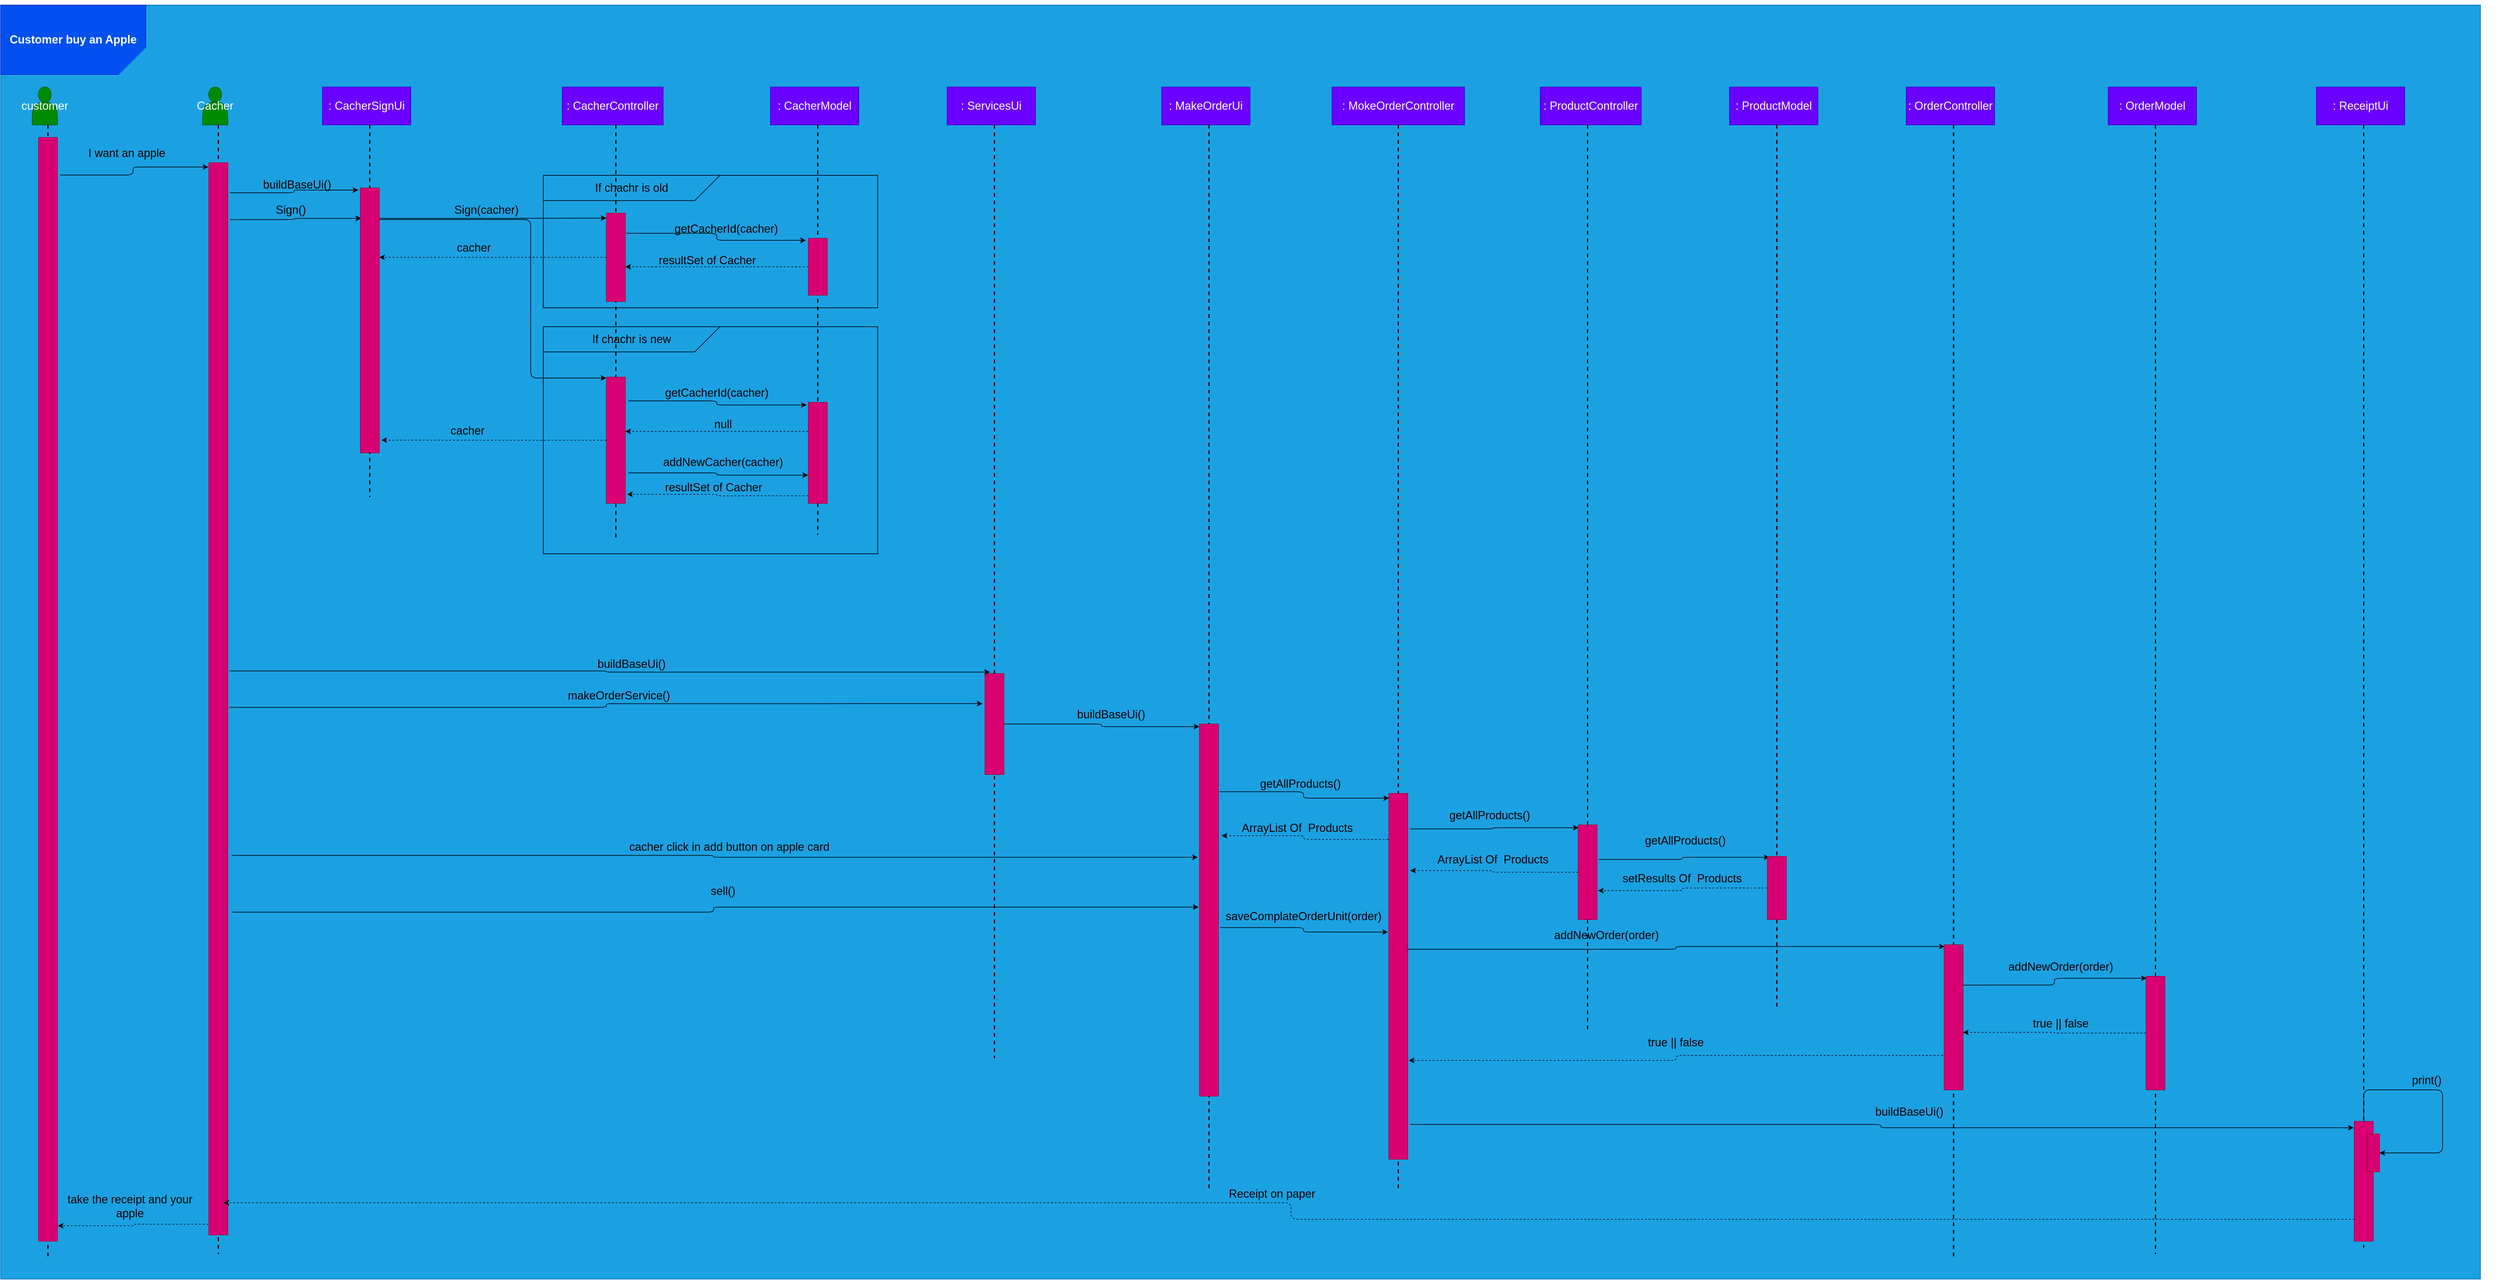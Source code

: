 <mxfile>
    <diagram id="8Z37QkMzv7DhRgoODmQx" name="Page-1">
        <mxGraphModel dx="1056" dy="782" grid="1" gridSize="10" guides="0" tooltips="1" connect="0" arrows="1" fold="1" page="1" pageScale="1" pageWidth="850" pageHeight="1100" background="#ffffff" math="0" shadow="0">
            <root>
                <mxCell id="0"/>
                <mxCell id="1" parent="0"/>
                <mxCell id="3" value="" style="whiteSpace=wrap;html=1;fillColor=#1ba1e2;fontColor=#ffffff;strokeColor=#006EAF;" parent="1" vertex="1">
                    <mxGeometry x="70" y="50" width="3930" height="2020" as="geometry"/>
                </mxCell>
                <mxCell id="13" style="edgeStyle=none;html=1;fontSize=18;" parent="1" source="5" target="3" edge="1">
                    <mxGeometry relative="1" as="geometry"/>
                </mxCell>
                <mxCell id="14" style="edgeStyle=none;html=1;fontSize=18;" parent="1" source="5" target="3" edge="1">
                    <mxGeometry relative="1" as="geometry"/>
                </mxCell>
                <mxCell id="5" value="&lt;b&gt;&lt;font style=&quot;font-size: 18px;&quot;&gt;Customer buy an Apple&lt;/font&gt;&lt;/b&gt;" style="rounded=0;whiteSpace=wrap;html=1;strokeColor=#001DBC;fillColor=#0050ef;fontColor=#ffffff;" parent="1" vertex="1">
                    <mxGeometry x="70" y="50" width="230" height="110" as="geometry"/>
                </mxCell>
                <mxCell id="6" value="" style="triangle;whiteSpace=wrap;html=1;rotation=45;fillColor=#1ba1e2;fontColor=#ffffff;strokeColor=none;" parent="1" vertex="1">
                    <mxGeometry x="270" y="120" width="60" height="80" as="geometry"/>
                </mxCell>
                <mxCell id="9" value="customer" style="shape=actor;whiteSpace=wrap;html=1;fontSize=18;fillColor=#008a00;fontColor=#ffffff;strokeColor=#005700;" parent="1" vertex="1">
                    <mxGeometry x="120" y="180" width="40" height="60" as="geometry"/>
                </mxCell>
                <mxCell id="16" value="" style="line;strokeWidth=2;direction=south;html=1;fontSize=18;dashed=1;" parent="1" vertex="1">
                    <mxGeometry x="140" y="240" width="10" height="1800" as="geometry"/>
                </mxCell>
                <mxCell id="19" value="Cacher" style="shape=actor;whiteSpace=wrap;html=1;fontSize=18;fillColor=#008a00;fontColor=#ffffff;strokeColor=#005700;" parent="1" vertex="1">
                    <mxGeometry x="390" y="180" width="40" height="60" as="geometry"/>
                </mxCell>
                <mxCell id="20" value="" style="line;strokeWidth=2;direction=south;html=1;fontSize=18;dashed=1;" parent="1" vertex="1">
                    <mxGeometry x="410" y="240" width="10" height="1790" as="geometry"/>
                </mxCell>
                <mxCell id="21" value=": CacherSignUi" style="rounded=0;whiteSpace=wrap;html=1;fontSize=18;fillColor=#6a00ff;fontColor=#ffffff;strokeColor=#3700CC;" parent="1" vertex="1">
                    <mxGeometry x="580" y="180" width="140" height="60" as="geometry"/>
                </mxCell>
                <mxCell id="22" value="" style="line;strokeWidth=2;direction=south;html=1;fontSize=18;dashed=1;" parent="1" vertex="1">
                    <mxGeometry x="650" y="240" width="10" height="590" as="geometry"/>
                </mxCell>
                <mxCell id="23" value=": CacherController" style="rounded=0;whiteSpace=wrap;html=1;fontSize=18;fillColor=#6a00ff;fontColor=#ffffff;strokeColor=#3700CC;" parent="1" vertex="1">
                    <mxGeometry x="960" y="180" width="160" height="60" as="geometry"/>
                </mxCell>
                <mxCell id="24" value="" style="line;strokeWidth=2;direction=south;html=1;fontSize=18;dashed=1;" parent="1" vertex="1">
                    <mxGeometry x="1040" y="240" width="10" height="660" as="geometry"/>
                </mxCell>
                <mxCell id="25" value=": CacherModel" style="rounded=0;whiteSpace=wrap;html=1;fontSize=18;fillColor=#6a00ff;fontColor=#ffffff;strokeColor=#3700CC;" parent="1" vertex="1">
                    <mxGeometry x="1290" y="180" width="140" height="60" as="geometry"/>
                </mxCell>
                <mxCell id="26" value="" style="line;strokeWidth=2;direction=south;html=1;fontSize=18;dashed=1;" parent="1" vertex="1">
                    <mxGeometry x="1360" y="240" width="10" height="650" as="geometry"/>
                </mxCell>
                <mxCell id="27" value=": ServicesUi" style="rounded=0;whiteSpace=wrap;html=1;fontSize=18;fillColor=#6a00ff;fontColor=#ffffff;strokeColor=#3700CC;" parent="1" vertex="1">
                    <mxGeometry x="1570" y="180" width="140" height="60" as="geometry"/>
                </mxCell>
                <mxCell id="28" value="" style="line;strokeWidth=2;direction=south;html=1;fontSize=18;dashed=1;" parent="1" vertex="1">
                    <mxGeometry x="1640" y="240" width="10" height="1480" as="geometry"/>
                </mxCell>
                <mxCell id="29" value=": MakeOrderUi" style="rounded=0;whiteSpace=wrap;html=1;fontSize=18;fillColor=#6a00ff;fontColor=#ffffff;strokeColor=#3700CC;" parent="1" vertex="1">
                    <mxGeometry x="1910" y="180" width="140" height="60" as="geometry"/>
                </mxCell>
                <mxCell id="30" value="" style="line;strokeWidth=2;direction=south;html=1;fontSize=18;dashed=1;" parent="1" vertex="1">
                    <mxGeometry x="1980" y="240" width="10" height="1690" as="geometry"/>
                </mxCell>
                <mxCell id="31" value=": MokeOrderController" style="rounded=0;whiteSpace=wrap;html=1;fontSize=18;fillColor=#6a00ff;fontColor=#ffffff;strokeColor=#3700CC;" parent="1" vertex="1">
                    <mxGeometry x="2180" y="180" width="210" height="60" as="geometry"/>
                </mxCell>
                <mxCell id="32" value="" style="line;strokeWidth=2;direction=south;html=1;fontSize=18;dashed=1;" parent="1" vertex="1">
                    <mxGeometry x="2280" y="240" width="10" height="1690" as="geometry"/>
                </mxCell>
                <mxCell id="33" value=": ProductController" style="rounded=0;whiteSpace=wrap;html=1;fontSize=18;fillColor=#6a00ff;fontColor=#ffffff;strokeColor=#3700CC;" parent="1" vertex="1">
                    <mxGeometry x="2510" y="180" width="160" height="60" as="geometry"/>
                </mxCell>
                <mxCell id="34" value="" style="line;strokeWidth=2;direction=south;html=1;fontSize=18;dashed=1;" parent="1" vertex="1">
                    <mxGeometry x="2580" y="240" width="10" height="1440" as="geometry"/>
                </mxCell>
                <mxCell id="35" value=": ProductModel" style="rounded=0;whiteSpace=wrap;html=1;fontSize=18;fillColor=#6a00ff;fontColor=#ffffff;strokeColor=#3700CC;" parent="1" vertex="1">
                    <mxGeometry x="2810" y="180" width="140" height="60" as="geometry"/>
                </mxCell>
                <mxCell id="36" value="" style="line;strokeWidth=2;direction=south;html=1;fontSize=18;dashed=1;" parent="1" vertex="1">
                    <mxGeometry x="2880" y="240" width="10" height="1400" as="geometry"/>
                </mxCell>
                <mxCell id="39" style="edgeStyle=orthogonalEdgeStyle;html=1;entryX=-0.027;entryY=0.004;entryDx=0;entryDy=0;entryPerimeter=0;fontSize=18;exitX=1.148;exitY=0.034;exitDx=0;exitDy=0;exitPerimeter=0;" parent="1" source="37" target="38" edge="1">
                    <mxGeometry relative="1" as="geometry"/>
                </mxCell>
                <mxCell id="37" value="" style="rounded=0;whiteSpace=wrap;html=1;fontSize=18;fillColor=#d80073;fontColor=#ffffff;strokeColor=#A50040;" parent="1" vertex="1">
                    <mxGeometry x="130" y="260" width="30" height="1750" as="geometry"/>
                </mxCell>
                <mxCell id="42" style="edgeStyle=orthogonalEdgeStyle;html=1;fontSize=18;exitX=1.111;exitY=0.053;exitDx=0;exitDy=0;exitPerimeter=0;entryX=0.051;entryY=0.115;entryDx=0;entryDy=0;entryPerimeter=0;" parent="1" source="38" target="41" edge="1">
                    <mxGeometry relative="1" as="geometry">
                        <Array as="points"/>
                    </mxGeometry>
                </mxCell>
                <mxCell id="79" style="edgeStyle=orthogonalEdgeStyle;html=1;entryX=-0.106;entryY=0.008;entryDx=0;entryDy=0;entryPerimeter=0;fontSize=18;exitX=1.111;exitY=0.028;exitDx=0;exitDy=0;exitPerimeter=0;" parent="1" source="38" target="41" edge="1">
                    <mxGeometry relative="1" as="geometry"/>
                </mxCell>
                <mxCell id="38" value="" style="rounded=0;whiteSpace=wrap;html=1;fontSize=18;fillColor=#d80073;fontColor=#ffffff;strokeColor=#A50040;" parent="1" vertex="1">
                    <mxGeometry x="400" y="300" width="30" height="1700" as="geometry"/>
                </mxCell>
                <mxCell id="40" value="I want an apple" style="text;html=1;strokeColor=none;fillColor=none;align=center;verticalAlign=middle;whiteSpace=wrap;rounded=0;fontSize=18;" parent="1" vertex="1">
                    <mxGeometry x="200" y="270" width="140" height="30" as="geometry"/>
                </mxCell>
                <mxCell id="45" style="edgeStyle=orthogonalEdgeStyle;html=1;entryX=0;entryY=0.056;entryDx=0;entryDy=0;entryPerimeter=0;fontSize=18;exitX=0.992;exitY=0.115;exitDx=0;exitDy=0;exitPerimeter=0;" parent="1" source="41" target="44" edge="1">
                    <mxGeometry relative="1" as="geometry"/>
                </mxCell>
                <mxCell id="67" style="edgeStyle=orthogonalEdgeStyle;html=1;entryX=-0.008;entryY=0.007;entryDx=0;entryDy=0;entryPerimeter=0;fontSize=18;" parent="1" target="57" edge="1">
                    <mxGeometry relative="1" as="geometry">
                        <mxPoint x="670" y="390" as="sourcePoint"/>
                        <Array as="points">
                            <mxPoint x="910" y="390"/>
                            <mxPoint x="910" y="641"/>
                        </Array>
                    </mxGeometry>
                </mxCell>
                <mxCell id="41" value="" style="rounded=0;whiteSpace=wrap;html=1;fontSize=18;fillColor=#d80073;fontColor=#ffffff;strokeColor=#A50040;" parent="1" vertex="1">
                    <mxGeometry x="640" y="340" width="30" height="420" as="geometry"/>
                </mxCell>
                <mxCell id="43" value="Sign()" style="text;html=1;strokeColor=none;fillColor=none;align=center;verticalAlign=middle;whiteSpace=wrap;rounded=0;fontSize=18;" parent="1" vertex="1">
                    <mxGeometry x="500" y="360" width="60" height="30" as="geometry"/>
                </mxCell>
                <mxCell id="48" style="edgeStyle=orthogonalEdgeStyle;html=1;entryX=-0.125;entryY=0.033;entryDx=0;entryDy=0;entryPerimeter=0;fontSize=18;exitX=1.051;exitY=0.228;exitDx=0;exitDy=0;exitPerimeter=0;" parent="1" source="44" target="47" edge="1">
                    <mxGeometry relative="1" as="geometry"/>
                </mxCell>
                <mxCell id="75" style="edgeStyle=orthogonalEdgeStyle;html=1;entryX=1;entryY=0.262;entryDx=0;entryDy=0;entryPerimeter=0;fontSize=18;dashed=1;" parent="1" source="44" target="41" edge="1">
                    <mxGeometry relative="1" as="geometry"/>
                </mxCell>
                <mxCell id="44" value="" style="rounded=0;whiteSpace=wrap;html=1;fontSize=18;fillColor=#d80073;fontColor=#ffffff;strokeColor=#A50040;" parent="1" vertex="1">
                    <mxGeometry x="1030" y="380" width="30" height="140" as="geometry"/>
                </mxCell>
                <mxCell id="46" value="Sign(cacher)" style="text;html=1;strokeColor=none;fillColor=none;align=center;verticalAlign=middle;whiteSpace=wrap;rounded=0;fontSize=18;" parent="1" vertex="1">
                    <mxGeometry x="810" y="360" width="60" height="30" as="geometry"/>
                </mxCell>
                <mxCell id="68" style="edgeStyle=orthogonalEdgeStyle;html=1;fontSize=18;dashed=1;" parent="1" source="47" target="44" edge="1">
                    <mxGeometry relative="1" as="geometry">
                        <Array as="points">
                            <mxPoint x="1130" y="465"/>
                            <mxPoint x="1130" y="465"/>
                        </Array>
                    </mxGeometry>
                </mxCell>
                <mxCell id="47" value="" style="rounded=0;whiteSpace=wrap;html=1;fontSize=18;fillColor=#d80073;fontColor=#ffffff;strokeColor=#A50040;" parent="1" vertex="1">
                    <mxGeometry x="1350" y="420" width="30" height="90" as="geometry"/>
                </mxCell>
                <mxCell id="49" value="getCacherId(cacher)" style="text;html=1;strokeColor=none;fillColor=none;align=center;verticalAlign=middle;whiteSpace=wrap;rounded=0;fontSize=18;" parent="1" vertex="1">
                    <mxGeometry x="1190" y="390" width="60" height="30" as="geometry"/>
                </mxCell>
                <mxCell id="50" value="" style="rounded=0;whiteSpace=wrap;html=1;fontSize=18;fillColor=none;" parent="1" vertex="1">
                    <mxGeometry x="930" y="320" width="530" height="210" as="geometry"/>
                </mxCell>
                <mxCell id="52" value="If chachr is old" style="shape=card;whiteSpace=wrap;html=1;fontSize=18;fillColor=none;size=40;rotation=90;flipH=1;textDirection=ltr;verticalAlign=middle;horizontal=0;" parent="1" vertex="1">
                    <mxGeometry x="1050" y="200" width="40" height="280" as="geometry"/>
                </mxCell>
                <mxCell id="53" value="" style="rounded=0;whiteSpace=wrap;html=1;fontSize=18;fillColor=none;" parent="1" vertex="1">
                    <mxGeometry x="930" y="560" width="530" height="360" as="geometry"/>
                </mxCell>
                <mxCell id="54" value="If chachr is new" style="shape=card;whiteSpace=wrap;html=1;fontSize=18;fillColor=none;size=40;rotation=90;flipH=1;textDirection=ltr;verticalAlign=middle;horizontal=0;" parent="1" vertex="1">
                    <mxGeometry x="1050" y="440" width="40" height="280" as="geometry"/>
                </mxCell>
                <mxCell id="59" style="edgeStyle=orthogonalEdgeStyle;html=1;entryX=-0.086;entryY=0.026;entryDx=0;entryDy=0;entryPerimeter=0;fontSize=18;exitX=1.169;exitY=0.188;exitDx=0;exitDy=0;exitPerimeter=0;" parent="1" source="57" target="58" edge="1">
                    <mxGeometry relative="1" as="geometry"/>
                </mxCell>
                <mxCell id="65" style="edgeStyle=orthogonalEdgeStyle;html=1;fontSize=18;exitX=1.169;exitY=0.759;exitDx=0;exitDy=0;exitPerimeter=0;entryX=-0.008;entryY=0.721;entryDx=0;entryDy=0;entryPerimeter=0;" parent="1" source="57" target="58" edge="1">
                    <mxGeometry relative="1" as="geometry"/>
                </mxCell>
                <mxCell id="77" style="edgeStyle=orthogonalEdgeStyle;html=1;entryX=1.11;entryY=0.952;entryDx=0;entryDy=0;entryPerimeter=0;fontSize=18;dashed=1;" parent="1" source="57" target="41" edge="1">
                    <mxGeometry relative="1" as="geometry"/>
                </mxCell>
                <mxCell id="57" value="" style="rounded=0;whiteSpace=wrap;html=1;fontSize=18;fillColor=#d80073;fontColor=#ffffff;strokeColor=#A50040;" parent="1" vertex="1">
                    <mxGeometry x="1030" y="640" width="30" height="200" as="geometry"/>
                </mxCell>
                <mxCell id="63" style="edgeStyle=orthogonalEdgeStyle;html=1;fontSize=18;exitX=-0.008;exitY=0.287;exitDx=0;exitDy=0;exitPerimeter=0;dashed=1;" parent="1" source="58" edge="1">
                    <mxGeometry relative="1" as="geometry">
                        <mxPoint x="1060" y="726" as="targetPoint"/>
                    </mxGeometry>
                </mxCell>
                <mxCell id="73" style="edgeStyle=orthogonalEdgeStyle;html=1;fontSize=18;exitX=-0.008;exitY=0.926;exitDx=0;exitDy=0;exitPerimeter=0;entryX=1.09;entryY=0.929;entryDx=0;entryDy=0;entryPerimeter=0;dashed=1;" parent="1" source="58" target="57" edge="1">
                    <mxGeometry relative="1" as="geometry"/>
                </mxCell>
                <mxCell id="58" value="" style="rounded=0;whiteSpace=wrap;html=1;fontSize=18;fillColor=#d80073;fontColor=#ffffff;strokeColor=#A50040;" parent="1" vertex="1">
                    <mxGeometry x="1350" y="680" width="30" height="160" as="geometry"/>
                </mxCell>
                <mxCell id="60" value="getCacherId(cacher)" style="text;html=1;strokeColor=none;fillColor=none;align=center;verticalAlign=middle;whiteSpace=wrap;rounded=0;fontSize=18;" parent="1" vertex="1">
                    <mxGeometry x="1110" y="650" width="190" height="30" as="geometry"/>
                </mxCell>
                <mxCell id="64" value="null" style="text;html=1;strokeColor=none;fillColor=none;align=center;verticalAlign=middle;whiteSpace=wrap;rounded=0;fontSize=18;" parent="1" vertex="1">
                    <mxGeometry x="1120" y="700" width="190" height="30" as="geometry"/>
                </mxCell>
                <mxCell id="66" value="addNewCacher(cacher)" style="text;html=1;strokeColor=none;fillColor=none;align=center;verticalAlign=middle;whiteSpace=wrap;rounded=0;fontSize=18;" parent="1" vertex="1">
                    <mxGeometry x="1120" y="760" width="190" height="30" as="geometry"/>
                </mxCell>
                <mxCell id="69" value="resultSet of Cacher" style="text;html=1;strokeColor=none;fillColor=none;align=center;verticalAlign=middle;whiteSpace=wrap;rounded=0;fontSize=18;" parent="1" vertex="1">
                    <mxGeometry x="1100" y="440" width="180" height="30" as="geometry"/>
                </mxCell>
                <mxCell id="74" value="resultSet of Cacher" style="text;html=1;strokeColor=none;fillColor=none;align=center;verticalAlign=middle;whiteSpace=wrap;rounded=0;fontSize=18;" parent="1" vertex="1">
                    <mxGeometry x="1110" y="800" width="180" height="30" as="geometry"/>
                </mxCell>
                <mxCell id="76" value="cacher" style="text;html=1;strokeColor=none;fillColor=none;align=center;verticalAlign=middle;whiteSpace=wrap;rounded=0;fontSize=18;" parent="1" vertex="1">
                    <mxGeometry x="790" y="420" width="60" height="30" as="geometry"/>
                </mxCell>
                <mxCell id="78" value="cacher" style="text;html=1;strokeColor=none;fillColor=none;align=center;verticalAlign=middle;whiteSpace=wrap;rounded=0;fontSize=18;" parent="1" vertex="1">
                    <mxGeometry x="780" y="710" width="60" height="30" as="geometry"/>
                </mxCell>
                <mxCell id="80" value="buildBaseUi()" style="text;html=1;strokeColor=none;fillColor=none;align=center;verticalAlign=middle;whiteSpace=wrap;rounded=0;fontSize=18;" parent="1" vertex="1">
                    <mxGeometry x="510" y="320" width="60" height="30" as="geometry"/>
                </mxCell>
                <mxCell id="87" style="edgeStyle=orthogonalEdgeStyle;html=1;entryX=-0.008;entryY=0.007;entryDx=0;entryDy=0;entryPerimeter=0;fontSize=18;" parent="1" source="81" target="86" edge="1">
                    <mxGeometry relative="1" as="geometry"/>
                </mxCell>
                <mxCell id="81" value="" style="rounded=0;whiteSpace=wrap;html=1;fontSize=18;fillColor=#d80073;fontColor=#ffffff;strokeColor=#A50040;" parent="1" vertex="1">
                    <mxGeometry x="1630" y="1110" width="30" height="160" as="geometry"/>
                </mxCell>
                <mxCell id="82" value="" style="endArrow=classic;html=1;fontSize=18;exitX=1.084;exitY=0.474;exitDx=0;exitDy=0;exitPerimeter=0;entryX=0.267;entryY=-0.015;entryDx=0;entryDy=0;entryPerimeter=0;edgeStyle=orthogonalEdgeStyle;" parent="1" source="38" target="81" edge="1">
                    <mxGeometry width="50" height="50" relative="1" as="geometry">
                        <mxPoint x="410" y="960" as="sourcePoint"/>
                        <mxPoint x="460" y="910" as="targetPoint"/>
                    </mxGeometry>
                </mxCell>
                <mxCell id="83" value="buildBaseUi()" style="text;html=1;strokeColor=none;fillColor=none;align=center;verticalAlign=middle;whiteSpace=wrap;rounded=0;fontSize=18;" parent="1" vertex="1">
                    <mxGeometry x="1040" y="1080" width="60" height="30" as="geometry"/>
                </mxCell>
                <mxCell id="84" value="" style="endArrow=classic;html=1;fontSize=18;exitX=1.084;exitY=0.508;exitDx=0;exitDy=0;exitPerimeter=0;entryX=-0.125;entryY=0.298;entryDx=0;entryDy=0;entryPerimeter=0;edgeStyle=orthogonalEdgeStyle;" parent="1" source="38" target="81" edge="1">
                    <mxGeometry width="50" height="50" relative="1" as="geometry">
                        <mxPoint x="800" y="1060" as="sourcePoint"/>
                        <mxPoint x="850" y="1010" as="targetPoint"/>
                    </mxGeometry>
                </mxCell>
                <mxCell id="85" value="makeOrderService()" style="text;html=1;strokeColor=none;fillColor=none;align=center;verticalAlign=middle;whiteSpace=wrap;rounded=0;fontSize=18;" parent="1" vertex="1">
                    <mxGeometry x="1020" y="1130" width="60" height="30" as="geometry"/>
                </mxCell>
                <mxCell id="98" style="edgeStyle=orthogonalEdgeStyle;html=1;entryX=0.012;entryY=0.013;entryDx=0;entryDy=0;entryPerimeter=0;fontSize=18;exitX=1.051;exitY=0.182;exitDx=0;exitDy=0;exitPerimeter=0;" parent="1" source="86" target="97" edge="1">
                    <mxGeometry relative="1" as="geometry"/>
                </mxCell>
                <mxCell id="86" value="" style="rounded=0;whiteSpace=wrap;html=1;fontSize=18;fillColor=#d80073;fontColor=#ffffff;strokeColor=#A50040;" parent="1" vertex="1">
                    <mxGeometry x="1970" y="1190" width="30" height="590" as="geometry"/>
                </mxCell>
                <mxCell id="88" value="buildBaseUi()" style="text;html=1;strokeColor=none;fillColor=none;align=center;verticalAlign=middle;whiteSpace=wrap;rounded=0;fontSize=18;" parent="1" vertex="1">
                    <mxGeometry x="1800" y="1160" width="60" height="30" as="geometry"/>
                </mxCell>
                <mxCell id="89" value="" style="endArrow=classic;html=1;fontSize=18;exitX=1.202;exitY=0.646;exitDx=0;exitDy=0;exitPerimeter=0;entryX=-0.086;entryY=0.358;entryDx=0;entryDy=0;entryPerimeter=0;edgeStyle=orthogonalEdgeStyle;" parent="1" source="38" target="86" edge="1">
                    <mxGeometry width="50" height="50" relative="1" as="geometry">
                        <mxPoint x="510" y="1310" as="sourcePoint"/>
                        <mxPoint x="560" y="1260" as="targetPoint"/>
                    </mxGeometry>
                </mxCell>
                <mxCell id="90" value="cacher click in add button on apple card" style="text;html=1;strokeColor=none;fillColor=none;align=center;verticalAlign=middle;whiteSpace=wrap;rounded=0;fontSize=18;" parent="1" vertex="1">
                    <mxGeometry x="1020" y="1370" width="410" height="30" as="geometry"/>
                </mxCell>
                <mxCell id="92" value="" style="endArrow=classic;html=1;fontSize=18;exitX=1.202;exitY=0.699;exitDx=0;exitDy=0;exitPerimeter=0;edgeStyle=orthogonalEdgeStyle;entryX=-0.047;entryY=0.492;entryDx=0;entryDy=0;entryPerimeter=0;" parent="1" source="38" target="86" edge="1">
                    <mxGeometry width="50" height="50" relative="1" as="geometry">
                        <mxPoint x="1010" y="1350" as="sourcePoint"/>
                        <mxPoint x="1970" y="1373" as="targetPoint"/>
                    </mxGeometry>
                </mxCell>
                <mxCell id="93" value="sell()" style="text;html=1;strokeColor=none;fillColor=none;align=center;verticalAlign=middle;whiteSpace=wrap;rounded=0;fontSize=18;" parent="1" vertex="1">
                    <mxGeometry x="1010" y="1440" width="410" height="30" as="geometry"/>
                </mxCell>
                <mxCell id="96" value="getAllProducts()" style="text;html=1;strokeColor=none;fillColor=none;align=center;verticalAlign=middle;whiteSpace=wrap;rounded=0;fontSize=18;" parent="1" vertex="1">
                    <mxGeometry x="2100" y="1270" width="60" height="30" as="geometry"/>
                </mxCell>
                <mxCell id="100" style="edgeStyle=orthogonalEdgeStyle;html=1;entryX=0.031;entryY=0.029;entryDx=0;entryDy=0;entryPerimeter=0;fontSize=18;exitX=1.129;exitY=0.097;exitDx=0;exitDy=0;exitPerimeter=0;" parent="1" source="97" target="99" edge="1">
                    <mxGeometry relative="1" as="geometry"/>
                </mxCell>
                <mxCell id="111" style="edgeStyle=orthogonalEdgeStyle;html=1;entryX=1.169;entryY=0.3;entryDx=0;entryDy=0;entryPerimeter=0;dashed=1;fontSize=18;exitX=-0.028;exitY=0.126;exitDx=0;exitDy=0;exitPerimeter=0;" parent="1" source="97" target="86" edge="1">
                    <mxGeometry relative="1" as="geometry"/>
                </mxCell>
                <mxCell id="97" value="" style="rounded=0;whiteSpace=wrap;html=1;fontSize=18;fillColor=#d80073;fontColor=#ffffff;strokeColor=#A50040;" parent="1" vertex="1">
                    <mxGeometry x="2270" y="1300" width="30" height="580" as="geometry"/>
                </mxCell>
                <mxCell id="103" style="edgeStyle=orthogonalEdgeStyle;html=1;entryX=0.11;entryY=0.012;entryDx=0;entryDy=0;entryPerimeter=0;fontSize=18;exitX=1.09;exitY=0.365;exitDx=0;exitDy=0;exitPerimeter=0;" parent="1" source="99" target="102" edge="1">
                    <mxGeometry relative="1" as="geometry"/>
                </mxCell>
                <mxCell id="108" style="edgeStyle=orthogonalEdgeStyle;html=1;entryX=1.129;entryY=0.211;entryDx=0;entryDy=0;entryPerimeter=0;dashed=1;fontSize=18;" parent="1" source="99" target="97" edge="1">
                    <mxGeometry relative="1" as="geometry"/>
                </mxCell>
                <mxCell id="99" value="" style="rounded=0;whiteSpace=wrap;html=1;fontSize=18;fillColor=#d80073;fontColor=#ffffff;strokeColor=#A50040;" parent="1" vertex="1">
                    <mxGeometry x="2570" y="1350" width="30" height="150" as="geometry"/>
                </mxCell>
                <mxCell id="101" value="getAllProducts()" style="text;html=1;strokeColor=none;fillColor=none;align=center;verticalAlign=middle;whiteSpace=wrap;rounded=0;fontSize=18;" parent="1" vertex="1">
                    <mxGeometry x="2400" y="1320" width="60" height="30" as="geometry"/>
                </mxCell>
                <mxCell id="105" style="edgeStyle=orthogonalEdgeStyle;html=1;entryX=1.051;entryY=0.694;entryDx=0;entryDy=0;entryPerimeter=0;fontSize=18;dashed=1;" parent="1" source="102" target="99" edge="1">
                    <mxGeometry relative="1" as="geometry"/>
                </mxCell>
                <mxCell id="102" value="" style="rounded=0;whiteSpace=wrap;html=1;fontSize=18;fillColor=#d80073;fontColor=#ffffff;strokeColor=#A50040;" parent="1" vertex="1">
                    <mxGeometry x="2870" y="1400" width="30" height="100" as="geometry"/>
                </mxCell>
                <mxCell id="104" value="getAllProducts()" style="text;html=1;strokeColor=none;fillColor=none;align=center;verticalAlign=middle;whiteSpace=wrap;rounded=0;fontSize=18;" parent="1" vertex="1">
                    <mxGeometry x="2710" y="1360" width="60" height="30" as="geometry"/>
                </mxCell>
                <mxCell id="106" value="setResults Of&amp;nbsp; Products" style="text;html=1;strokeColor=none;fillColor=none;align=center;verticalAlign=middle;whiteSpace=wrap;rounded=0;fontSize=18;" parent="1" vertex="1">
                    <mxGeometry x="2620" y="1420" width="230" height="30" as="geometry"/>
                </mxCell>
                <mxCell id="109" value="ArrayList Of&amp;nbsp; Products" style="text;html=1;strokeColor=none;fillColor=none;align=center;verticalAlign=middle;whiteSpace=wrap;rounded=0;fontSize=18;" parent="1" vertex="1">
                    <mxGeometry x="2320" y="1390" width="230" height="30" as="geometry"/>
                </mxCell>
                <mxCell id="112" value="ArrayList Of&amp;nbsp; Products" style="text;html=1;strokeColor=none;fillColor=none;align=center;verticalAlign=middle;whiteSpace=wrap;rounded=0;fontSize=18;" parent="1" vertex="1">
                    <mxGeometry x="2010" y="1340" width="230" height="30" as="geometry"/>
                </mxCell>
                <mxCell id="114" value="" style="endArrow=classic;html=1;fontSize=18;edgeStyle=orthogonalEdgeStyle;exitX=1.09;exitY=0.547;exitDx=0;exitDy=0;exitPerimeter=0;entryX=-0.047;entryY=0.379;entryDx=0;entryDy=0;entryPerimeter=0;" parent="1" source="86" target="97" edge="1">
                    <mxGeometry width="50" height="50" relative="1" as="geometry">
                        <mxPoint x="2360" y="1510" as="sourcePoint"/>
                        <mxPoint x="2410" y="1460" as="targetPoint"/>
                    </mxGeometry>
                </mxCell>
                <mxCell id="115" value="saveComplateOrderUnit(order)" style="text;html=1;strokeColor=none;fillColor=none;align=center;verticalAlign=middle;whiteSpace=wrap;rounded=0;fontSize=18;" parent="1" vertex="1">
                    <mxGeometry x="2020" y="1480" width="230" height="30" as="geometry"/>
                </mxCell>
                <mxCell id="116" value=": OrderController" style="rounded=0;whiteSpace=wrap;html=1;fontSize=18;fillColor=#6a00ff;fontColor=#ffffff;strokeColor=#3700CC;" parent="1" vertex="1">
                    <mxGeometry x="3090" y="180" width="140" height="60" as="geometry"/>
                </mxCell>
                <mxCell id="117" value="" style="line;strokeWidth=2;direction=south;html=1;fontSize=18;dashed=1;" parent="1" vertex="1">
                    <mxGeometry x="3160" y="240" width="10" height="1800" as="geometry"/>
                </mxCell>
                <mxCell id="126" style="edgeStyle=orthogonalEdgeStyle;html=1;entryX=0.039;entryY=0.017;entryDx=0;entryDy=0;entryPerimeter=0;fontSize=18;exitX=0.986;exitY=0.278;exitDx=0;exitDy=0;exitPerimeter=0;" parent="1" source="120" target="125" edge="1">
                    <mxGeometry relative="1" as="geometry"/>
                </mxCell>
                <mxCell id="137" style="edgeStyle=orthogonalEdgeStyle;html=1;entryX=1.051;entryY=0.73;entryDx=0;entryDy=0;entryPerimeter=0;dashed=1;fontSize=18;exitX=-0.056;exitY=0.763;exitDx=0;exitDy=0;exitPerimeter=0;" parent="1" source="120" target="97" edge="1">
                    <mxGeometry relative="1" as="geometry"/>
                </mxCell>
                <mxCell id="120" value="" style="rounded=0;whiteSpace=wrap;html=1;fontSize=18;fillColor=#d80073;fontColor=#ffffff;strokeColor=#A50040;" parent="1" vertex="1">
                    <mxGeometry x="3150" y="1540" width="30" height="230" as="geometry"/>
                </mxCell>
                <mxCell id="121" value="" style="endArrow=classic;html=1;fontSize=18;edgeStyle=orthogonalEdgeStyle;entryX=0.031;entryY=0.012;entryDx=0;entryDy=0;entryPerimeter=0;exitX=0.973;exitY=0.426;exitDx=0;exitDy=0;exitPerimeter=0;" parent="1" source="97" target="120" edge="1">
                    <mxGeometry width="50" height="50" relative="1" as="geometry">
                        <mxPoint x="2305" y="1525" as="sourcePoint"/>
                        <mxPoint x="2960" y="1370" as="targetPoint"/>
                    </mxGeometry>
                </mxCell>
                <mxCell id="122" value="addNewOrder(order)" style="text;html=1;strokeColor=none;fillColor=none;align=center;verticalAlign=middle;whiteSpace=wrap;rounded=0;fontSize=18;" parent="1" vertex="1">
                    <mxGeometry x="2500" y="1510" width="230" height="30" as="geometry"/>
                </mxCell>
                <mxCell id="123" value=": OrderModel" style="rounded=0;whiteSpace=wrap;html=1;fontSize=18;fillColor=#6a00ff;fontColor=#ffffff;strokeColor=#3700CC;" parent="1" vertex="1">
                    <mxGeometry x="3410" y="180" width="140" height="60" as="geometry"/>
                </mxCell>
                <mxCell id="124" value="" style="line;strokeWidth=2;direction=south;html=1;fontSize=18;dashed=1;" parent="1" vertex="1">
                    <mxGeometry x="3480" y="240" width="10" height="1790" as="geometry"/>
                </mxCell>
                <mxCell id="134" style="edgeStyle=orthogonalEdgeStyle;html=1;entryX=1;entryY=0.604;entryDx=0;entryDy=0;entryPerimeter=0;fontSize=18;dashed=1;" parent="1" source="125" target="120" edge="1">
                    <mxGeometry relative="1" as="geometry"/>
                </mxCell>
                <mxCell id="125" value="" style="rounded=0;whiteSpace=wrap;html=1;fontSize=18;fillColor=#d80073;fontColor=#ffffff;strokeColor=#A50040;" parent="1" vertex="1">
                    <mxGeometry x="3470" y="1590" width="30" height="180" as="geometry"/>
                </mxCell>
                <mxCell id="127" value="addNewOrder(order)" style="text;html=1;strokeColor=none;fillColor=none;align=center;verticalAlign=middle;whiteSpace=wrap;rounded=0;fontSize=18;" parent="1" vertex="1">
                    <mxGeometry x="3220" y="1560" width="230" height="30" as="geometry"/>
                </mxCell>
                <mxCell id="135" value="true || false" style="text;html=1;strokeColor=none;fillColor=none;align=center;verticalAlign=middle;whiteSpace=wrap;rounded=0;fontSize=18;" parent="1" vertex="1">
                    <mxGeometry x="3220" y="1650" width="230" height="30" as="geometry"/>
                </mxCell>
                <mxCell id="138" value="true || false" style="text;html=1;strokeColor=none;fillColor=none;align=center;verticalAlign=middle;whiteSpace=wrap;rounded=0;fontSize=18;" parent="1" vertex="1">
                    <mxGeometry x="2610" y="1680" width="230" height="30" as="geometry"/>
                </mxCell>
                <mxCell id="139" value=": ReceiptUi" style="rounded=0;whiteSpace=wrap;html=1;fontSize=18;fillColor=#6a00ff;fontColor=#ffffff;strokeColor=#3700CC;" parent="1" vertex="1">
                    <mxGeometry x="3740" y="180" width="140" height="60" as="geometry"/>
                </mxCell>
                <mxCell id="140" value="" style="line;strokeWidth=2;direction=south;html=1;fontSize=18;dashed=1;" parent="1" vertex="1">
                    <mxGeometry x="3810" y="240" width="10" height="1780" as="geometry"/>
                </mxCell>
                <mxCell id="146" style="edgeStyle=orthogonalEdgeStyle;html=1;entryX=1;entryY=0.5;entryDx=0;entryDy=0;entryPerimeter=0;fontSize=18;" parent="1" source="142" target="145" edge="1">
                    <mxGeometry relative="1" as="geometry">
                        <Array as="points">
                            <mxPoint x="3815" y="1770"/>
                            <mxPoint x="3940" y="1770"/>
                            <mxPoint x="3940" y="1870"/>
                            <mxPoint x="3840" y="1870"/>
                        </Array>
                    </mxGeometry>
                </mxCell>
                <mxCell id="142" value="" style="rounded=0;whiteSpace=wrap;html=1;fontSize=18;fillColor=#d80073;fontColor=#ffffff;strokeColor=#A50040;" parent="1" vertex="1">
                    <mxGeometry x="3800" y="1820" width="30" height="190" as="geometry"/>
                </mxCell>
                <mxCell id="143" value="" style="endArrow=classic;html=1;fontSize=18;exitX=1.129;exitY=0.905;exitDx=0;exitDy=0;exitPerimeter=0;entryX=-0.027;entryY=0.053;entryDx=0;entryDy=0;entryPerimeter=0;edgeStyle=orthogonalEdgeStyle;" parent="1" source="97" target="142" edge="1">
                    <mxGeometry width="50" height="50" relative="1" as="geometry">
                        <mxPoint x="2330" y="1830" as="sourcePoint"/>
                        <mxPoint x="2380" y="1780" as="targetPoint"/>
                    </mxGeometry>
                </mxCell>
                <mxCell id="144" value="buildBaseUi()" style="text;html=1;strokeColor=none;fillColor=none;align=center;verticalAlign=middle;whiteSpace=wrap;rounded=0;fontSize=18;" parent="1" vertex="1">
                    <mxGeometry x="2980" y="1790" width="230" height="30" as="geometry"/>
                </mxCell>
                <mxCell id="145" value="" style="rounded=0;whiteSpace=wrap;html=1;fontSize=18;fillColor=#d80073;fontColor=#ffffff;strokeColor=#A50040;" parent="1" vertex="1">
                    <mxGeometry x="3820" y="1840" width="20" height="60" as="geometry"/>
                </mxCell>
                <mxCell id="147" value="print()" style="text;html=1;strokeColor=none;fillColor=none;align=center;verticalAlign=middle;whiteSpace=wrap;rounded=0;fontSize=18;" parent="1" vertex="1">
                    <mxGeometry x="3800" y="1740" width="230" height="30" as="geometry"/>
                </mxCell>
                <mxCell id="148" value="" style="endArrow=classic;html=1;dashed=1;fontSize=18;edgeStyle=orthogonalEdgeStyle;exitX=0.025;exitY=0.817;exitDx=0;exitDy=0;exitPerimeter=0;entryX=0.771;entryY=0.97;entryDx=0;entryDy=0;entryPerimeter=0;" parent="1" source="142" target="38" edge="1">
                    <mxGeometry width="50" height="50" relative="1" as="geometry">
                        <mxPoint x="3130" y="2090" as="sourcePoint"/>
                        <mxPoint x="3180" y="2040" as="targetPoint"/>
                    </mxGeometry>
                </mxCell>
                <mxCell id="149" value="Receipt on paper" style="text;html=1;strokeColor=none;fillColor=none;align=center;verticalAlign=middle;whiteSpace=wrap;rounded=0;fontSize=18;" parent="1" vertex="1">
                    <mxGeometry x="1970" y="1920" width="230" height="30" as="geometry"/>
                </mxCell>
                <mxCell id="150" value="" style="endArrow=classic;html=1;fontSize=18;edgeStyle=orthogonalEdgeStyle;dashed=1;exitX=-0.028;exitY=0.99;exitDx=0;exitDy=0;exitPerimeter=0;entryX=1.018;entryY=0.986;entryDx=0;entryDy=0;entryPerimeter=0;" parent="1" source="38" target="37" edge="1">
                    <mxGeometry width="50" height="50" relative="1" as="geometry">
                        <mxPoint x="230" y="1830" as="sourcePoint"/>
                        <mxPoint x="280" y="1780" as="targetPoint"/>
                    </mxGeometry>
                </mxCell>
                <mxCell id="151" value="take the receipt and your apple" style="text;html=1;strokeColor=none;fillColor=none;align=center;verticalAlign=middle;whiteSpace=wrap;rounded=0;fontSize=18;" parent="1" vertex="1">
                    <mxGeometry x="160" y="1940" width="230" height="30" as="geometry"/>
                </mxCell>
            </root>
        </mxGraphModel>
    </diagram>
</mxfile>